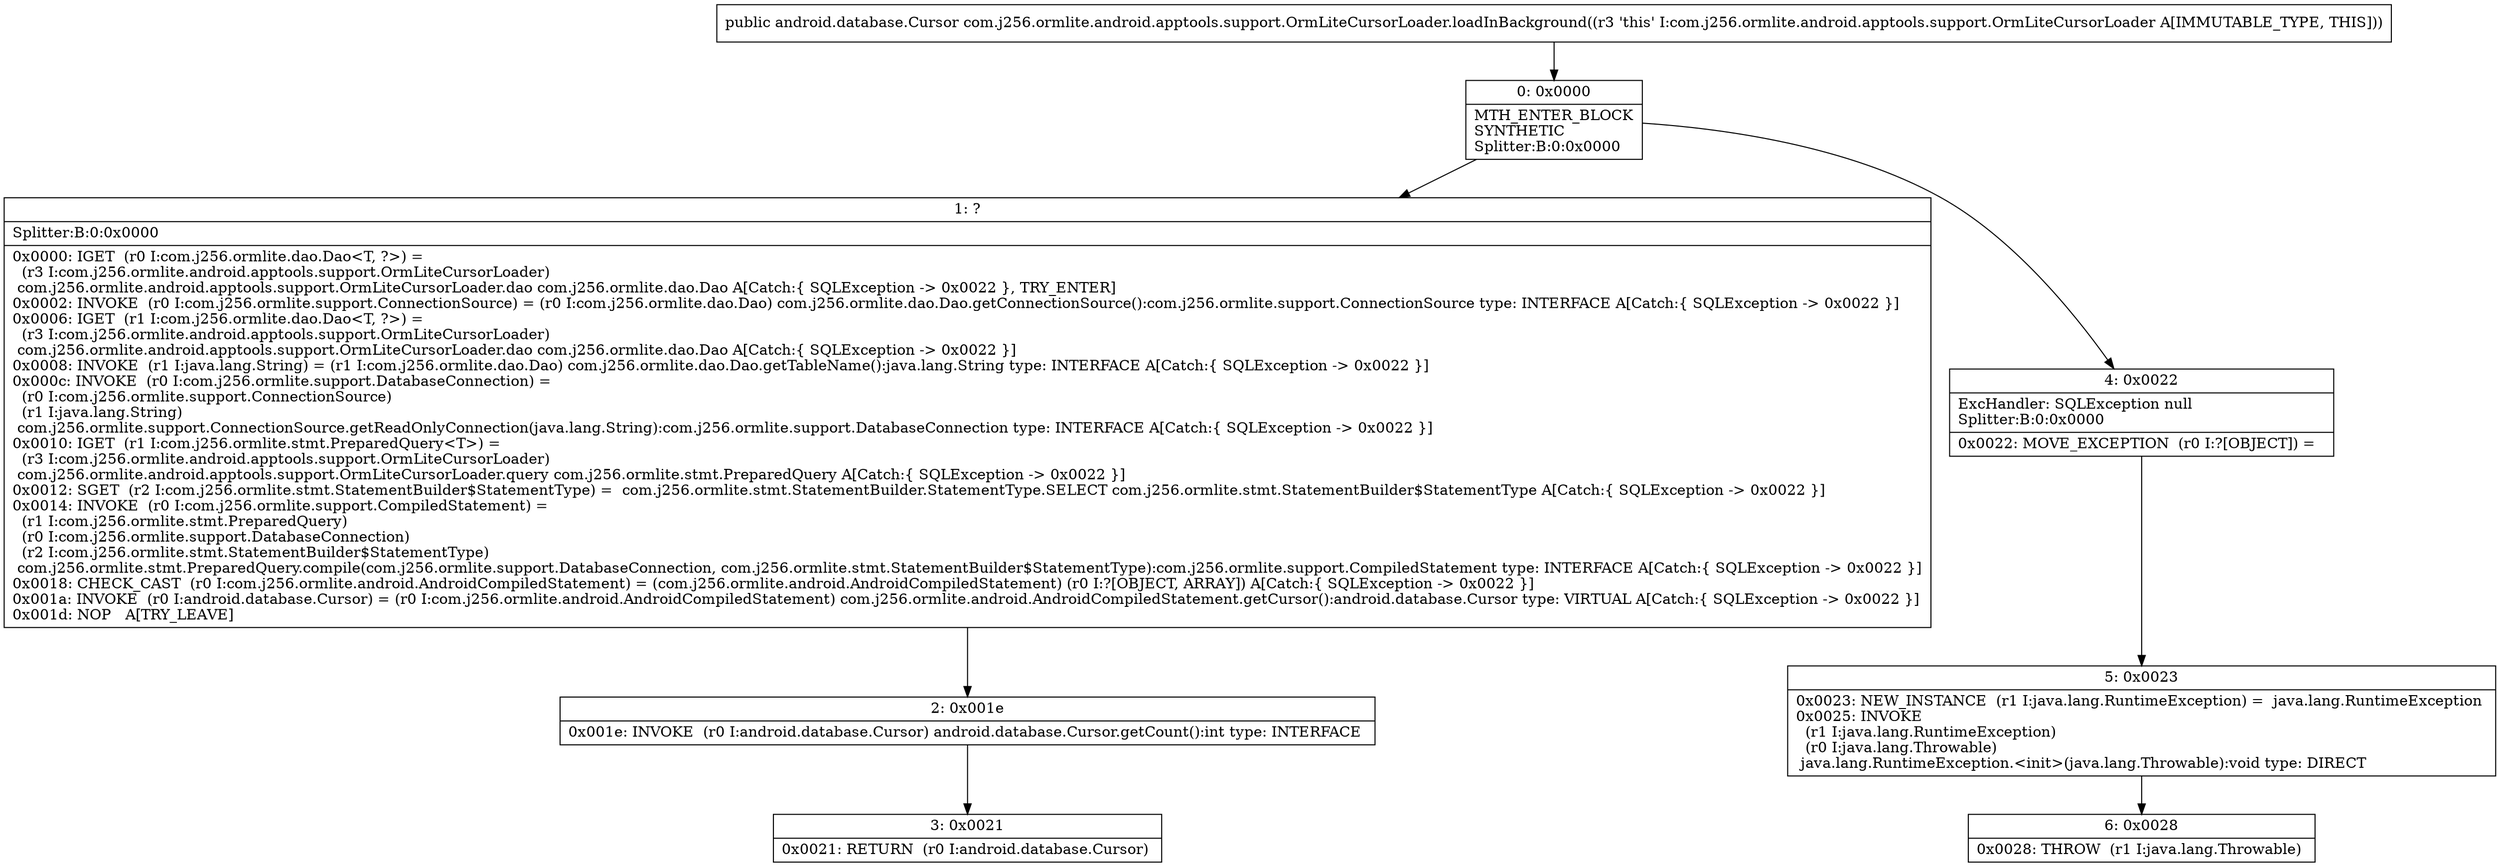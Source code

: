 digraph "CFG forcom.j256.ormlite.android.apptools.support.OrmLiteCursorLoader.loadInBackground()Landroid\/database\/Cursor;" {
Node_0 [shape=record,label="{0\:\ 0x0000|MTH_ENTER_BLOCK\lSYNTHETIC\lSplitter:B:0:0x0000\l}"];
Node_1 [shape=record,label="{1\:\ ?|Splitter:B:0:0x0000\l|0x0000: IGET  (r0 I:com.j256.ormlite.dao.Dao\<T, ?\>) = \l  (r3 I:com.j256.ormlite.android.apptools.support.OrmLiteCursorLoader)\l com.j256.ormlite.android.apptools.support.OrmLiteCursorLoader.dao com.j256.ormlite.dao.Dao A[Catch:\{ SQLException \-\> 0x0022 \}, TRY_ENTER]\l0x0002: INVOKE  (r0 I:com.j256.ormlite.support.ConnectionSource) = (r0 I:com.j256.ormlite.dao.Dao) com.j256.ormlite.dao.Dao.getConnectionSource():com.j256.ormlite.support.ConnectionSource type: INTERFACE A[Catch:\{ SQLException \-\> 0x0022 \}]\l0x0006: IGET  (r1 I:com.j256.ormlite.dao.Dao\<T, ?\>) = \l  (r3 I:com.j256.ormlite.android.apptools.support.OrmLiteCursorLoader)\l com.j256.ormlite.android.apptools.support.OrmLiteCursorLoader.dao com.j256.ormlite.dao.Dao A[Catch:\{ SQLException \-\> 0x0022 \}]\l0x0008: INVOKE  (r1 I:java.lang.String) = (r1 I:com.j256.ormlite.dao.Dao) com.j256.ormlite.dao.Dao.getTableName():java.lang.String type: INTERFACE A[Catch:\{ SQLException \-\> 0x0022 \}]\l0x000c: INVOKE  (r0 I:com.j256.ormlite.support.DatabaseConnection) = \l  (r0 I:com.j256.ormlite.support.ConnectionSource)\l  (r1 I:java.lang.String)\l com.j256.ormlite.support.ConnectionSource.getReadOnlyConnection(java.lang.String):com.j256.ormlite.support.DatabaseConnection type: INTERFACE A[Catch:\{ SQLException \-\> 0x0022 \}]\l0x0010: IGET  (r1 I:com.j256.ormlite.stmt.PreparedQuery\<T\>) = \l  (r3 I:com.j256.ormlite.android.apptools.support.OrmLiteCursorLoader)\l com.j256.ormlite.android.apptools.support.OrmLiteCursorLoader.query com.j256.ormlite.stmt.PreparedQuery A[Catch:\{ SQLException \-\> 0x0022 \}]\l0x0012: SGET  (r2 I:com.j256.ormlite.stmt.StatementBuilder$StatementType) =  com.j256.ormlite.stmt.StatementBuilder.StatementType.SELECT com.j256.ormlite.stmt.StatementBuilder$StatementType A[Catch:\{ SQLException \-\> 0x0022 \}]\l0x0014: INVOKE  (r0 I:com.j256.ormlite.support.CompiledStatement) = \l  (r1 I:com.j256.ormlite.stmt.PreparedQuery)\l  (r0 I:com.j256.ormlite.support.DatabaseConnection)\l  (r2 I:com.j256.ormlite.stmt.StatementBuilder$StatementType)\l com.j256.ormlite.stmt.PreparedQuery.compile(com.j256.ormlite.support.DatabaseConnection, com.j256.ormlite.stmt.StatementBuilder$StatementType):com.j256.ormlite.support.CompiledStatement type: INTERFACE A[Catch:\{ SQLException \-\> 0x0022 \}]\l0x0018: CHECK_CAST  (r0 I:com.j256.ormlite.android.AndroidCompiledStatement) = (com.j256.ormlite.android.AndroidCompiledStatement) (r0 I:?[OBJECT, ARRAY]) A[Catch:\{ SQLException \-\> 0x0022 \}]\l0x001a: INVOKE  (r0 I:android.database.Cursor) = (r0 I:com.j256.ormlite.android.AndroidCompiledStatement) com.j256.ormlite.android.AndroidCompiledStatement.getCursor():android.database.Cursor type: VIRTUAL A[Catch:\{ SQLException \-\> 0x0022 \}]\l0x001d: NOP   A[TRY_LEAVE]\l}"];
Node_2 [shape=record,label="{2\:\ 0x001e|0x001e: INVOKE  (r0 I:android.database.Cursor) android.database.Cursor.getCount():int type: INTERFACE \l}"];
Node_3 [shape=record,label="{3\:\ 0x0021|0x0021: RETURN  (r0 I:android.database.Cursor) \l}"];
Node_4 [shape=record,label="{4\:\ 0x0022|ExcHandler: SQLException null\lSplitter:B:0:0x0000\l|0x0022: MOVE_EXCEPTION  (r0 I:?[OBJECT]) =  \l}"];
Node_5 [shape=record,label="{5\:\ 0x0023|0x0023: NEW_INSTANCE  (r1 I:java.lang.RuntimeException) =  java.lang.RuntimeException \l0x0025: INVOKE  \l  (r1 I:java.lang.RuntimeException)\l  (r0 I:java.lang.Throwable)\l java.lang.RuntimeException.\<init\>(java.lang.Throwable):void type: DIRECT \l}"];
Node_6 [shape=record,label="{6\:\ 0x0028|0x0028: THROW  (r1 I:java.lang.Throwable) \l}"];
MethodNode[shape=record,label="{public android.database.Cursor com.j256.ormlite.android.apptools.support.OrmLiteCursorLoader.loadInBackground((r3 'this' I:com.j256.ormlite.android.apptools.support.OrmLiteCursorLoader A[IMMUTABLE_TYPE, THIS])) }"];
MethodNode -> Node_0;
Node_0 -> Node_1;
Node_0 -> Node_4;
Node_1 -> Node_2;
Node_2 -> Node_3;
Node_4 -> Node_5;
Node_5 -> Node_6;
}

